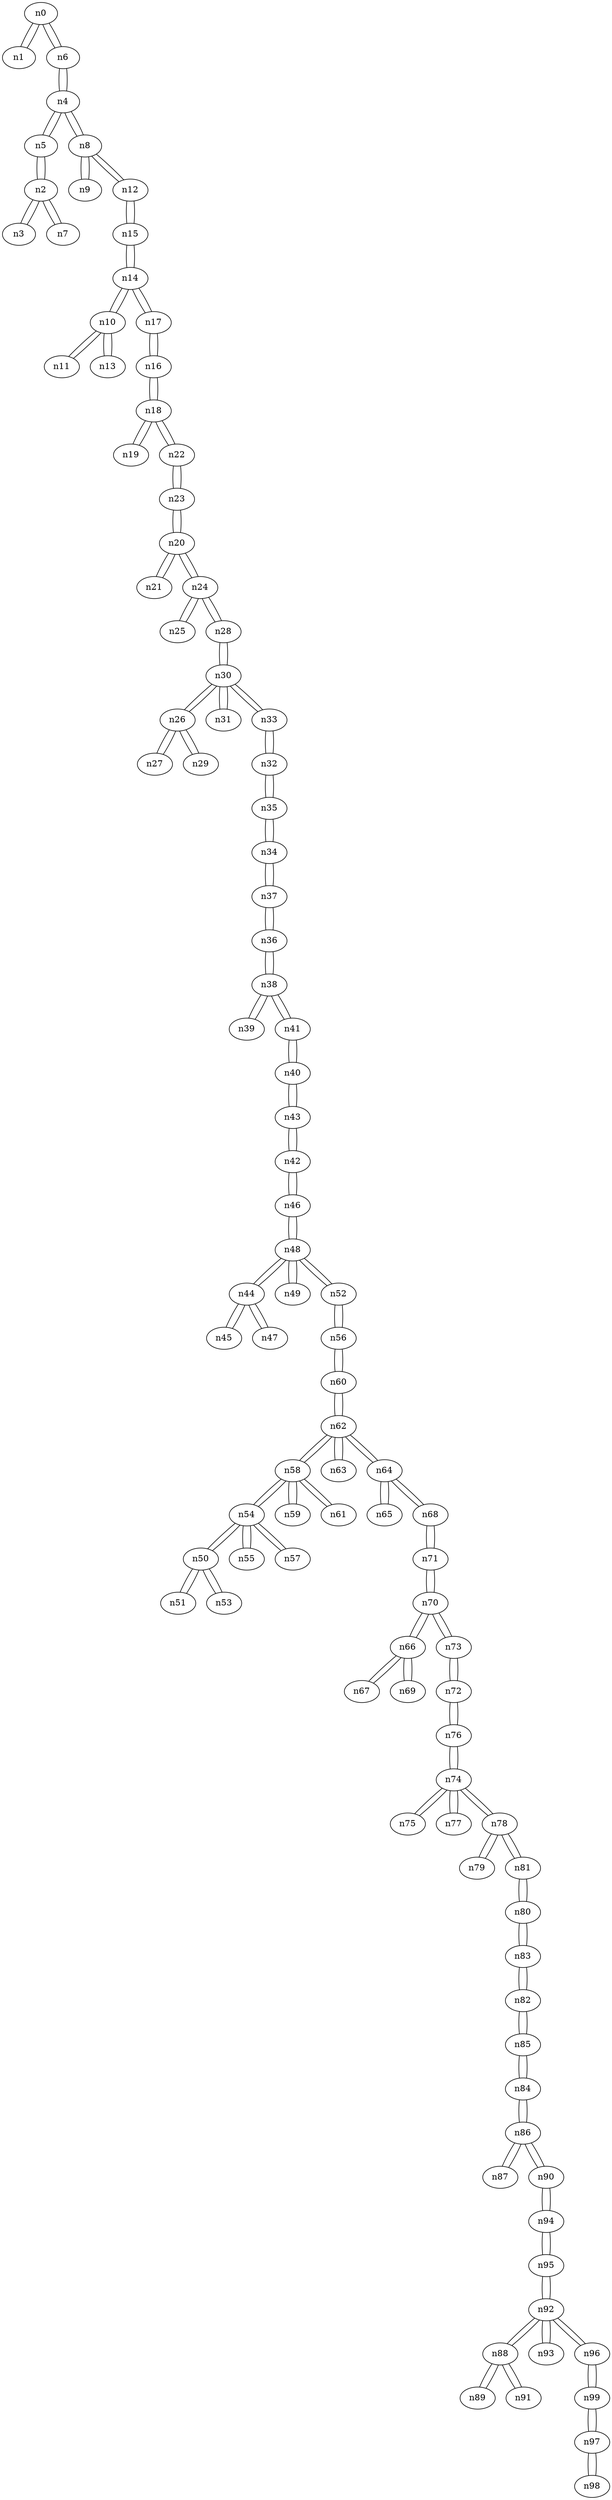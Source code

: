 graph {
n0;
n1;
n2;
n3;
n4;
n5;
n6;
n7;
n8;
n9;
n10;
n11;
n12;
n13;
n14;
n15;
n16;
n17;
n18;
n19;
n20;
n21;
n22;
n23;
n24;
n25;
n26;
n27;
n28;
n29;
n30;
n31;
n32;
n33;
n34;
n35;
n36;
n37;
n38;
n39;
n40;
n41;
n42;
n43;
n44;
n45;
n46;
n47;
n48;
n49;
n50;
n51;
n52;
n53;
n54;
n55;
n56;
n57;
n58;
n59;
n60;
n61;
n62;
n63;
n64;
n65;
n66;
n67;
n68;
n69;
n70;
n71;
n72;
n73;
n74;
n75;
n76;
n77;
n78;
n79;
n80;
n81;
n82;
n83;
n84;
n85;
n86;
n87;
n88;
n89;
n90;
n91;
n92;
n93;
n94;
n95;
n96;
n97;
n98;
n99;
n0 -- n6;
n0 -- n1;
n1 -- n0;
n2 -- n7;
n2 -- n3;
n2 -- n5;
n3 -- n2;
n4 -- n6;
n4 -- n5;
n4 -- n8;
n5 -- n2;
n5 -- n4;
n6 -- n0;
n6 -- n4;
n7 -- n2;
n8 -- n9;
n8 -- n12;
n8 -- n4;
n9 -- n8;
n10 -- n13;
n10 -- n11;
n10 -- n14;
n11 -- n10;
n12 -- n15;
n12 -- n8;
n13 -- n10;
n14 -- n10;
n14 -- n17;
n14 -- n15;
n15 -- n12;
n15 -- n14;
n16 -- n17;
n16 -- n18;
n17 -- n16;
n17 -- n14;
n18 -- n22;
n18 -- n16;
n18 -- n19;
n19 -- n18;
n20 -- n24;
n20 -- n21;
n20 -- n23;
n21 -- n20;
n22 -- n18;
n22 -- n23;
n23 -- n22;
n23 -- n20;
n24 -- n28;
n24 -- n25;
n24 -- n20;
n25 -- n24;
n26 -- n30;
n26 -- n27;
n26 -- n29;
n27 -- n26;
n28 -- n30;
n28 -- n24;
n29 -- n26;
n30 -- n28;
n30 -- n31;
n30 -- n26;
n30 -- n33;
n31 -- n30;
n32 -- n35;
n32 -- n33;
n33 -- n30;
n33 -- n32;
n34 -- n37;
n34 -- n35;
n35 -- n34;
n35 -- n32;
n36 -- n38;
n36 -- n37;
n37 -- n34;
n37 -- n36;
n38 -- n36;
n38 -- n39;
n38 -- n41;
n39 -- n38;
n40 -- n43;
n40 -- n41;
n41 -- n38;
n41 -- n40;
n42 -- n46;
n42 -- n43;
n43 -- n42;
n43 -- n40;
n44 -- n45;
n44 -- n48;
n44 -- n47;
n45 -- n44;
n46 -- n42;
n46 -- n48;
n47 -- n44;
n48 -- n52;
n48 -- n46;
n48 -- n49;
n48 -- n44;
n49 -- n48;
n50 -- n51;
n50 -- n53;
n50 -- n54;
n51 -- n50;
n52 -- n56;
n52 -- n48;
n53 -- n50;
n54 -- n55;
n54 -- n57;
n54 -- n58;
n54 -- n50;
n55 -- n54;
n56 -- n52;
n56 -- n60;
n57 -- n54;
n58 -- n59;
n58 -- n62;
n58 -- n61;
n58 -- n54;
n59 -- n58;
n60 -- n56;
n60 -- n62;
n61 -- n58;
n62 -- n63;
n62 -- n60;
n62 -- n64;
n62 -- n58;
n63 -- n62;
n64 -- n65;
n64 -- n62;
n64 -- n68;
n65 -- n64;
n66 -- n69;
n66 -- n67;
n66 -- n70;
n67 -- n66;
n68 -- n71;
n68 -- n64;
n69 -- n66;
n70 -- n71;
n70 -- n73;
n70 -- n66;
n71 -- n68;
n71 -- n70;
n72 -- n73;
n72 -- n76;
n73 -- n72;
n73 -- n70;
n74 -- n78;
n74 -- n76;
n74 -- n77;
n74 -- n75;
n75 -- n74;
n76 -- n72;
n76 -- n74;
n77 -- n74;
n78 -- n74;
n78 -- n79;
n78 -- n81;
n79 -- n78;
n80 -- n81;
n80 -- n83;
n81 -- n78;
n81 -- n80;
n82 -- n85;
n82 -- n83;
n83 -- n82;
n83 -- n80;
n84 -- n86;
n84 -- n85;
n85 -- n84;
n85 -- n82;
n86 -- n87;
n86 -- n84;
n86 -- n90;
n87 -- n86;
n88 -- n89;
n88 -- n92;
n88 -- n91;
n89 -- n88;
n90 -- n86;
n90 -- n94;
n91 -- n88;
n92 -- n95;
n92 -- n93;
n92 -- n96;
n92 -- n88;
n93 -- n92;
n94 -- n95;
n94 -- n90;
n95 -- n94;
n95 -- n92;
n96 -- n99;
n96 -- n92;
n97 -- n99;
n97 -- n98;
n98 -- n97;
n99 -- n97;
n99 -- n96;
}

